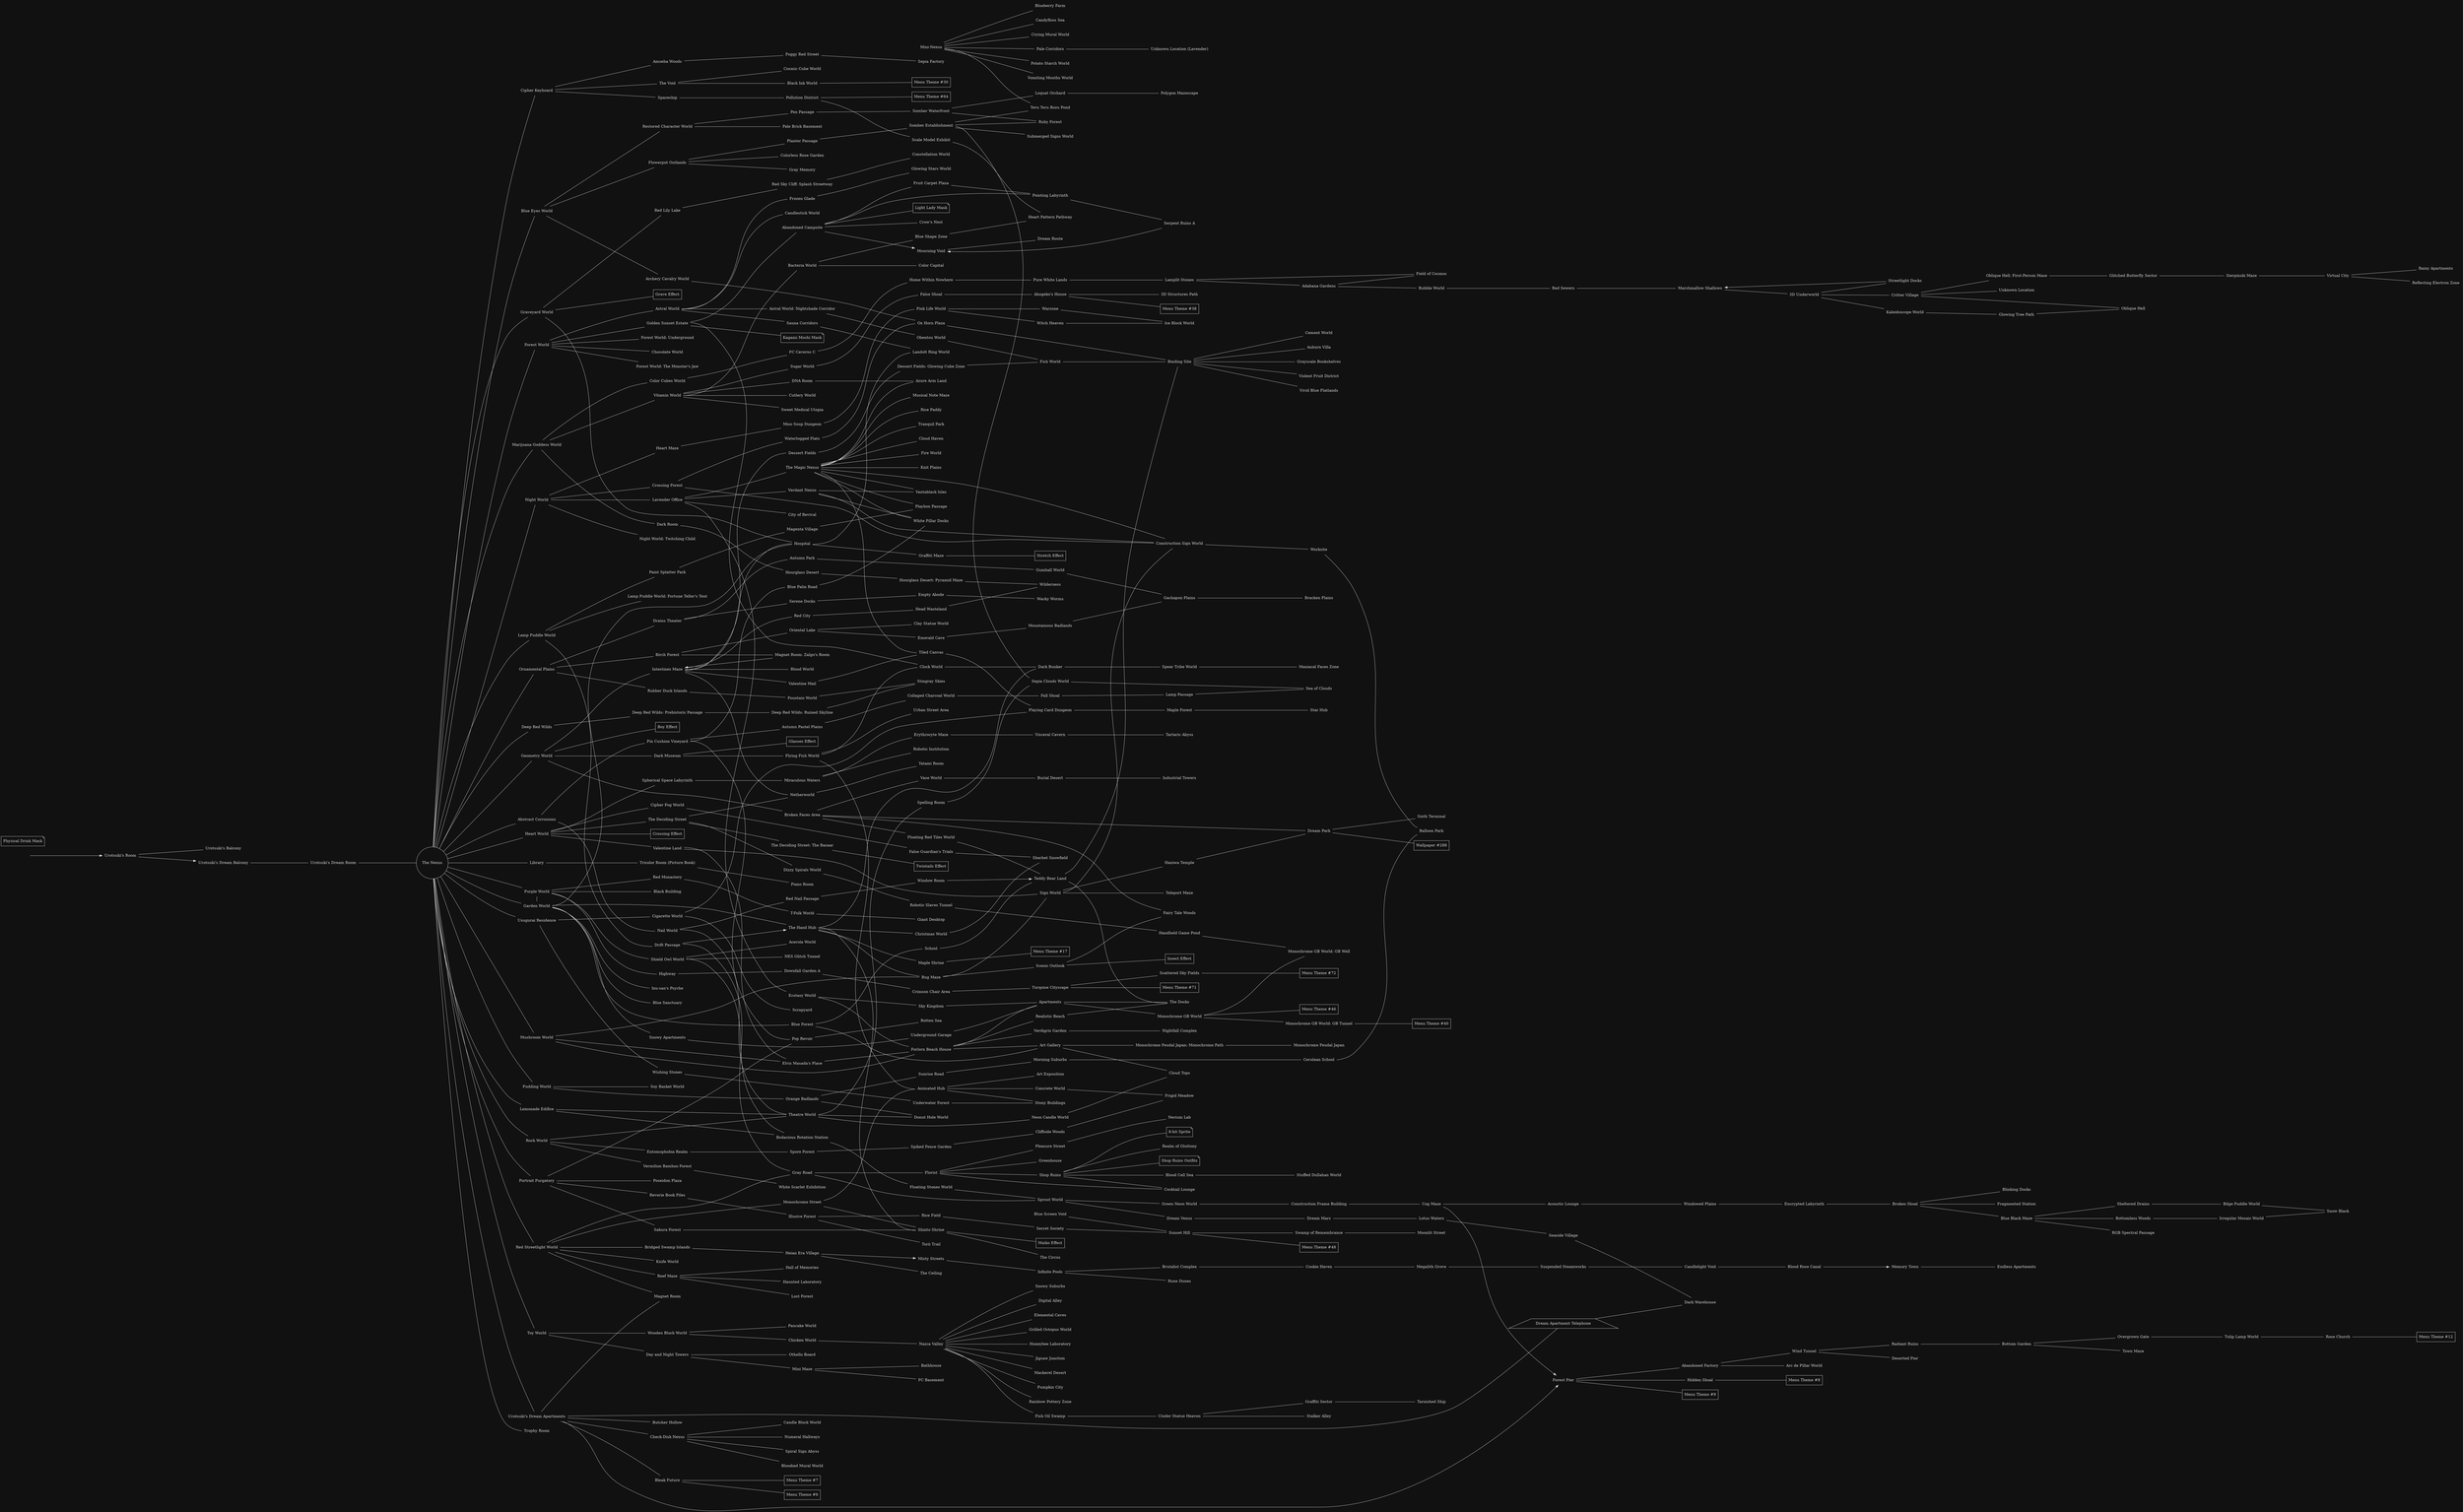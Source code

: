 graph G 
{         
    center=true
    fontname="Courier-Sans"
    bgcolor="#111111"
    ranksep=3
    rankdir=LR
    mclimit=100
    overlap=false

    node[
    shape=plaintext,
    fontcolor="#dddddd",
    color="#dddddd"
    ]

    edge[
    color="#dddddd"
    ]
    
    "The Nexus"[shape=circle]

    "Boy Effect"[shape=box]
    "Crossing Effect"[shape=box]
    "Glasses Effect"[shape=box]
    "Grave Effect"[shape=box]
    "Stretch Effect"[shape=box]
    "Twintails Effect"[shape=box]
    "Insect Effect"[shape=box]

    "Maiko Effect"[shape=box]

    "Kagami Mochi Mask"[shape=note]
    "Light Lady Mask"[shape=note]
    "Physical Drink Mask"[shape=note]
    "Shop Ruins Outfits"[shape=note]
    "8-bit Sprite"[shape=note]

    "Menu Theme #6"[shape=box]
    "Menu Theme #7"[shape=box]
    "Menu Theme #8"[shape=box]
    "Menu Theme #9"[shape=box]
    "Menu Theme #12"[shape=box]
    "Menu Theme #17"[shape=box]
    "Menu Theme #30"[shape=box]
    "Menu Theme #38"[shape=box]
    "Menu Theme #40"[shape=box]
    "Menu Theme #46"[shape=box]
    "Menu Theme #48"[shape=box]
    "Menu Theme #64"[shape=box]
    "Menu Theme #71"[shape=box]
    "Menu Theme #72"[shape=box]

    "Wallpaper #288"[shape=box]

    "Dream Apartment Telephone"[shape=trapezium]
    
    //Connections :D

    " " -- "Urotsuki's Room"[dir=forward]
    "Urotsuki's Room" -- "Urotsuki's Balcony"
    "Urotsuki's Room" -- "Urotsuki's Dream Balcony" [dir=forward]
    "Urotsuki's Dream Balcony" -- "Urotsuki's Dream Room"
    "Urotsuki's Dream Room" -- "The Nexus"

    "The Nexus" -- "Abstract Corrosions"
    "The Nexus" -- "Blue Eyes World"
    "The Nexus" -- "Cipher Keyboard"
    "The Nexus" -- "Deep Red Wilds"
    "The Nexus" -- "Forest World"
    "The Nexus" -- "Garden World"
    "The Nexus" -- "Geometry World"
    "The Nexus" -- "Graveyard World"
    "The Nexus" -- "Heart World"
    "The Nexus" -- "Lamp Puddle World"
    "The Nexus" -- "Lemonade Edifice"
    "The Nexus" -- "Library"
    "The Nexus" -- "Marijuana Goddess World"
    "The Nexus" -- "Mushroom World"
    "The Nexus" -- "Night World"
    "The Nexus" -- "Ornamental Plains"
    "The Nexus" -- "Portrait Purgatory"
    "The Nexus" -- "Pudding World"
    "The Nexus" -- "Purple World"
    "The Nexus" -- "Red Streetlight World"
    "The Nexus" -- "Rock World"
    "The Nexus" -- "Toy World"
    "The Nexus" -- "Urotsuki's Dream Apartments"
    "The Nexus" -- "Usugurai Residence"
    "The Nexus" -- "Trophy Room"

    {rank=same; "Abstract Corrosions", "Blue Eyes World", "Cipher Keyboard", "Deep Red Wilds", "Forest World", "Garden World", "Geometry World", "Graveyard World", "Heart World",
    "Lamp Puddle World", "Lemonade Edifice", "Library", "Marijuana Goddess World", "Mushroom World", "Night World", "Ornamental Plains", "Portrait Purgatory", "Pudding World",
    "Purple World", "Red Streetlight World", "Rock World", "Toy World", "Urotsuki's Dream Apartments", "Usugurai Residence", "Trophy Room"}

    "3D Underworld" -- "Critter Village"
    "3D Underworld" -- "Kaleidoscope World"
    "3D Underworld" -- "Streetlight Docks"

    "Abandoned Campsite" -- "Crow's Nest"
    "Abandoned Campsite" -- "Fruit Carpet Plaza"
    "Abandoned Campsite" -- "Mourning Void"[dir=forward]
    "Abandoned Campsite" -- "Pointing Labyrinth"
    "Abandoned Campsite" -- "Light Lady Mask"
    
    "Abandoned Factory" -- "Arc de Pillar World"
    "Abandoned Factory" -- "Wind Tunnel"

    "Abstract Corrosions" -- "Nail World"
    "Abstract Corrosions" -- "Pin Cushion Vineyard"

    "Adabana Gardens" -- "Bubble World"
    "Adabana Gardens" -- "Field of Cosmos"

    "Acoustic Lounge" -- "Windowed Plains"

    "Ahogeko's House" -- "3D Structures Path"
    "Ahogeko's House" -- "Menu Theme #38"
    
    "Amoeba Woods" -- "Foggy Red Street"

    "Animated Hub" -- "Art Exposition"
    "Animated Hub" -- "Concrete World"
    "Animated Hub" -- "Stony Buildings"

    "Apartments" -- "Monochrome GB World"
    "Apartments" -- "The Docks"

    "Archery Cavalry World" -- "Ox Horn Plaza"

    "Art Gallery" -- "Cloud Tops"
    "Art Gallery" -- "Monochrome Feudal Japan: Monochrome Path"

    "Astral World" -- "Frozen Glade"
    "Astral World" -- "Sauna Corridors"
    "Astral World" -- "Astral World: Nightshade Corridor"
    "Astral World" -- "Candlestick World"

    "Astral World: Nightshade Corridor" -- "Obentou World"

    "Autumn Park" -- "Gumball World"

    "Autumn Pastel Plains" -- "Collaged Charcoal World"

    "Bacteria World" -- "Blue Shape Zone"
    "Bacteria World" -- "Color Capital"

    "Bilge Puddle World" -- "Snow Black"

    "Binding Site" -- "Auburn Villa"
    "Binding Site" -- "Grayscale Bookshelves"
    "Binding Site" -- "Violent Fruit District"
    "Binding Site" -- "Vivid Blue Flatlands"
    "Binding Site" -- "Cement World"

    "Birch Forest" -- "Magnet Room: Zalgo's Room"
    "Birch Forest" -- "Oriental Lake"

    "Black Ink World" -- "Menu Theme #30"

    "Bleak Future" -- "Menu Theme #6"
    "Bleak Future" -- "Menu Theme #7"

    "Blood Cell Sea" -- "Stuffed Dullahan World"

    "Blood Rose Canal" -- "Memory Town"[dir=forward]

    "Blue Black Maze" -- "Bottomless Woods"
    "Blue Black Maze" -- "RGB Spectral Passage"
    "Blue Black Maze" -- "Sheltered Drains"

    "Blue Eyes World" -- "Archery Cavalry World"
    "Blue Eyes World" -- "Flowerpot Outlands"
    "Blue Eyes World" -- "Restored Character World"
	
    "Blue Forest" -- "Art Gallery"
    "Blue Forest" -- "School"

    "Blue Palm Road" -- "White Pillar Docks"

    "Blue Screen Void" -- "Sunset Hill"

    "Blue Shape Zone" -- "Heart Pattern Pathway"

    "Bodacious Rotation Station" -- "Floating Stones World"
    
    "Bottom Garden" -- "Overgrown Gate"
    "Bottom Garden" -- "Town Maze"

    "Bottomless Woods" -- "Irregular Mosaic World"

    "Bridged Swamp Islands" -- "Heian Era Village"

    "Broken Faces Area" -- "Dream Park"
    "Broken Faces Area" -- "Fairy Tale Woods"
    "Broken Faces Area" -- "Floating Red Tiles World"
    "Broken Faces Area" -- "Vase World"

    "Broken Shoal" -- "Blinking Docks"
    "Broken Shoal" -- "Blue Black Maze"
    "Broken Shoal" -- "Fragmented Station"

    "Brutalist Complex" -- "Cookie Haven"

    "Bubble World" -- "Red Sewers"

    "Bug Maze" -- "Scenic Outlook"
    "Bug Maze" -- "Sign World"

    "Burial Desert" -- "Industrial Towers"

    "Candlelight Void" -- "Blood Rose Canal"

    "Cerulean School" -- "Balloon Park"

    "Check-Disk Nexus" -- "Bloodied Mural World"
    "Check-Disk Nexus" -- "Candle Block World"
    "Check-Disk Nexus" -- "Numeral Hallways"
    "Check-Disk Nexus" -- "Spiral Sign Abyss"

    "Chicken World" -- "Nazca Valley"

    "Christmas World" -- "Sherbet Snowfield"
    
    "Cigarette World" -- "Playing Card Dungeon"
    "Cigarette World" -- "Scrapyard"

    "Cinder Statue Heaven" -- "Graffiti Sector"
    "Cinder Statue Heaven" -- "Stalker Alley"

    "Cipher Fog World" -- "False Guardian's Trials"

    "Cipher Keyboard" -- "Amoeba Woods"
    "Cipher Keyboard" -- "Spaceship"
    "Cipher Keyboard" -- "The Void"

    "Cliffside Woods" -- "Frigid Meadow"

    "Clock World" -- "Dark Bunker"
    "Flying Fish World" -- "Clock World"
   
    "Cog Maze" -- "Acoustic Lounge"
    "Cog Maze" -- "Forest Pier"[dir=forward]

    "Collaged Charcoal World" -- "Fall Shoal"

    "Color Cubes World" -- "FC Caverns C"

    "Concrete World" -- "Frigid Meadow"
    
    "Construction Frame Building" -- "Cog Maze"
    "Construction Sign World" -- "Worksite"

    "Cookie Haven" -- "Megalith Grove"

    "Crimson Chair Area" -- "Turqoise Cityscape"

    "Critter Village" -- "Oblique Hell"
    "Critter Village" -- "Oblique Hell: First-Person Maze"
    "Critter Village" -- "Unknown Location"
    
    "Crossing Forest" -- "Construction Sign World"
    "Crossing Forest" -- "Waterlogged Flats"

    "Dark Bunker" -- "Spear Tribe World"

    "Dark Museum" -- "Flying Fish World"
    "Dark Museum" -- "Glasses Effect"

    "Dark Room" -- "Hourglass Desert"

    "Day and Night Towers" -- "Mini Maze"
    "Day and Night Towers" -- "Othello Board"

    "Deep Red Wilds" -- "Deep Red Wilds: Prehistoric Passage"

    "Deep Red Wilds: Prehistoric Passage" -- "Deep Red Wilds: Ruined Skyline"

    "Deep Red Wilds: Ruined Skyline" -- "Stingray Skies"
    
    "Dessert Fields" -- "Dessert Fields: Glowing Cube Zone"

    "Dessert Fields: Glowing Cube Zone" -- "Fish World"

    "Dizzy Spirals World" -- "Robotic Slaves Tunnel"

    "DNA Room" -- "Azure Arm Land"

    "Downfall Garden A" -- "Crimson Chair Area"

    "Drains Theater" -- "Autumn Park"
    "Drains Theater" -- "Serene Docks"

    "Dream Apartment Telephone" -- "Dark Warehouse"

    "Dream Mars" -- "Lotus Waters"

    "Dream Park" -- "Sixth Terminal"
    "Dream Park" -- "Wallpaper #288"

    "Dream Venus" -- "Dream Mars"

    "Drift Passage" -- "Gray Road"
    "Drift Passage" -- "The Hand Hub"[dir=forward]

    "Ecstasy World" -- "Forlorn Beach House"
    "Ecstasy World" -- "Sky Kingdom"

    "Elvis Masada's Place" -- "Forlorn Beach House"

    "Emerald Cave" -- "Mountainous Badlands"

    "Empty Abode" -- "Wacky Worms"

    "Encrypted Labyrinth" -- "Broken Shoal"

    "Entomophobia Realm" -- "Spore Forest"

    "Erythrocyte Maze" -- "Visceral Cavern"

    "False Guardian's Trials" -- "Sherbet Snowfield"

    "Fall Shoal" -- "Lamp Passage"

    "False Shoal" -- "Ahogeko's House"

    "FC Caverns C" -- "Home Within Nowhere"

    "Fish Oil Swamp" -- "Cinder Statue Heaven"

    "Fish World" -- "Binding Site"
    
    "Floating Red Tiles World" -- "Teddy Bear Land"

    "Floating Stones World" -- "Sprout World"

    "Florist" -- "Cocktail Lounge"
    "Florist" -- "Greenhouse"
    "Florist" -- "Pleasure Street"
    "Florist" -- "Shop Ruins"

    "Flowerpot Outlands" -- "Colorless Rose Garden"
    "Flowerpot Outlands" -- "Gray Memory"
    "Flowerpot Outlands" -- "Planter Passage"

    "Flying Fish World" -- "Animated Hub"
    "Flying Fish World" -- "Urban Street Area"
    
    "Foggy Red Street" -- "Sepia Factory"
    
    "Forest Pier" -- "Abandoned Factory"
    "Forest Pier" -- "Hidden Shoal"
    "Forest Pier" -- "Menu Theme #9"

    "Forest World" -- "Astral World"
    "Forest World" -- "Chocolate World"
    "Forest World" -- "Golden Sunset Estate"
    "Forest World" -- "Forest World: The Monster's Jaw"
    "Forest World" -- "Forest World: Underground"
    "Physical Drink Mask"

    "Forlorn Beach House" -- "Apartments"
    "Forlorn Beach House" -- "Art Gallery"
    "Forlorn Beach House" -- "Realistic Beach"
    "Forlorn Beach House" -- "Verdigris Garden"

    "Fountain World" -- "Stingray Skies"

    "Frozen Glade" -- "Glowing Stars World"

    "Fruit Carpet Plaza" -- "Pointing Labyrinth"

    "Gachapon Plains" -- "Bracken Plains"

    "Garden World" -- "Blue Forest"
    "Garden World" -- "Blue Sanctuary"
    "Garden World" -- "Hospital"
    "Garden World" -- "Inu-san's Psyche"
    "Garden World" -- "Snowy Apartments"
    "Garden World" -- "The Hand Hub"

    "Geometry World" -- "Boy Effect"
    "Geometry World" -- "Broken Faces Area"
    "Geometry World" -- "Dark Museum"
    "Geometry World" -- "Intestines Maze"
    
    "Glitched Butterfly Sector" -- "Sierpinski Maze"

    "Glowing Tree Path" -- "Oblique Hell"
    
    "Golden Sunset Estate" -- "Abandoned Campsite"
    "Golden Sunset Estate" -- "Clock World"
    "Golden Sunset Estate" -- "Kagami Mochi Mask"

    "Graffiti Maze" -- "Stretch Effect"

    "Graffiti Sector" -- "Tarnished Ship"

    "Graveyard World" -- "Grave Effect"
    "Graveyard World" -- "Hospital"
    "Graveyard World" -- "Red Lily Lake"
   
    "Gray Road" -- "Florist"
    "Gray Road" -- "Sprout World"

    "Green Neon World" -- "Construction Frame Building"

    "Gumball World" -- "Gachapon Plains"
    
    "Handheld Game Pond" -- "Monochrome GB World: GB Well"
    
    "Haniwa Temple" -- "Dream Park"

    "Head Wasteland" -- "Wilderness"    

    "Heart Maze" -- "Miso Soup Dungeon"
   
    "Heart World" -- "Cipher Fog World"
    "Heart World" -- "Spherical Space Labyrinth"
    "Heart World" -- "The Deciding Street"
    "Heart World" -- "Valentine Land"
    "Heart World" -- "Crossing Effect"

    "Heian Era Village" -- "Misty Streets"[dir=forward]
    "Heian Era Village" -- "The Ceiling"

    "Hidden Shoal" -- "Menu Theme #8"

    "Highway" -- "Downfall Garden A"

    "Home Within Nowhere" -- "Pure White Lands"
    
    "Hospital" -- "Graffiti Maze"
    "Hospital" -- "Landolt Ring World"

    "Hourglass Desert" -- "Hourglass Desert: Pyramid Maze" 

    "Hourglass Desert: Pyramid Maze" -- "Wilderness"

    "Illusive Forest" -- "Rice Field"
    "Illusive Forest" -- "Torii Trail"

    "Infinite Pools" -- "Brutalist Complex"
    "Infinite Pools" -- "Rune Dunes"

    "Intestines Maze" -- "Blood World"
    "Intestines Maze" -- "Dessert Fields"
    "Intestines Maze" -- "Hospital"
    "Intestines Maze" -- "Magnet Room: Zalgo's Room"[dir=back] 
    "Intestines Maze" -- "Netherworld"
    "Intestines Maze" -- "Red City"
    "Intestines Maze" -- "Valentine Mail"

    "Irregular Mosaic World" -- "Snow Black"

    "Kaleidoscope World" -- "Glowing Tree Path"

    "Lamp Passage" -- "Sea of Clouds"

    "Lamp Puddle World" -- "Drift Passage"
    "Lamp Puddle World" -- "Lamp Puddle World: Fortune Teller's Tent"
    "Lamp Puddle World" -- "Paint Splatter Park"

    "Lamplit Stones" -- "Adabana Gardens"
    "Lamplit Stones" -- "Field of Cosmos"

    "Lavender Office" -- "City of Revival"
    "Lavender Office" -- "Ecstasy World"
    "Lavender Office" -- "The Magic Nexus"
    "Lavender Office" -- "Verdant Nexus"
    
    "Lemonade Edifice" -- "Bodacious Rotation Station"
    "Lemonade Edifice" -- "Theatre World"

    "Library" -- "Tricolor Room (Picture Book)"

    "Loquat Orchard" -- "Polygon Mazescape"

    "Lotus Waters" -- "Seaside Village"

    "Magenta Village" -- "Playbox Passage"
    
    "Maple Forest" -- "Star Hub"

    "Maple Shrine" -- "Menu Theme #17"

    "Marijuana Goddess World" -- "Color Cubes World"
    "Marijuana Goddess World" -- "Dark Room"
    "Marijuana Goddess World" -- "Vitamin World"

    "Marshmallow Shallows" -- "3D Underworld"

    "Megalith Grove" -- "Suspended Steamworks"

    "Memory Town" -- "Endless Apartments"

    "Mini Maze" -- "Bathhouse"
    "Mini Maze" -- "FC Basement"

    "Mini-Nexus" -- "Blueberry Farm"
    "Mini-Nexus" -- "Candyfloss Sea"
    "Mini-Nexus" -- "Crying Mural World"
    "Mini-Nexus" -- "Pale Corridors"
    "Mini-Nexus" -- "Potato Starch World"
    "Mini-Nexus" -- "Teru Teru Bozu Pond"
    "Mini-Nexus" -- "Vomiting Mouths World"

    "Miraculous Waters" -- "Erythrocyte Maze"
    "Miraculous Waters" -- "Robotic Institution"

    "Miso Soup Dungeon" -- "Pink Life World"

    "Misty Streets" -- "Infinite Pools"
    
    "Monochrome Feudal Japan: Monochrome Path" -- "Monochrome Feudal Japan"

    "Monochrome GB World" -- "Menu Theme #46"
    "Monochrome GB World" -- "Monochrome GB World: GB Tunnel"
    "Monochrome GB World" -- "Monochrome GB World: GB Well"
    
    "Monochrome GB World: GB Tunnel" -- "Menu Theme #40"

    "Monochrome Street" -- "Animated Hub"
    "Monochrome Street" -- "Shinto Shrine"

    "Moonlit Street" "Mini-Nexus"

    "Morning Suburbs" -- "Cerulean School"

    "Mountainous Badlands" -- "Gachapon Plains"

    "Mourning Void" -- "Dream Route"
    "Mourning Void" -- "Serpent Ruins A"[dir=back]

    "Mushroom World" -- "Bug Maze"
    "Mushroom World" -- "Elvis Masada's Place"
    "Mushroom World" -- "Forlorn Beach House"

    "Nail World" -- "Red Nail Passage"
    "Nail World" -- "Theatre World"

    "Nazca Valley" -- "Digital Alley"
    "Nazca Valley" -- "Elemental Caves"
    "Nazca Valley" -- "Fish Oil Swamp"
    "Nazca Valley" -- "Grilled Octopus World"
    "Nazca Valley" -- "Honeybee Laboratory"
    "Nazca Valley" -- "Jigsaw Junction"
    "Nazca Valley" -- "Mackerel Desert"
    "Nazca Valley" -- "Pumpkin City"
    "Nazca Valley" -- "Rainbow Pottery Zone"
    "Nazca Valley" -- "Snowy Suburbs"
    
    "Neon Candle World" -- "Cloud Tops"

    "Netherworld" -- "Tatami Room"

    "Night World" -- "Crossing Forest"
    "Night World" -- "Heart Maze"
    "Night World" -- "Lavender Office"
    "Night World" -- "Night World: Twitching Child"

    "Obentou World" -- "Fish World"

    "Oblique Hell: First-Person Maze" -- "Glitched Butterfly Sector"

    "Orange Badlands" -- "Donut Hole World"
    "Orange Badlands" -- "Sunrise Road"

    "Oriental Lake" -- "Clay Statue World"
    "Oriental Lake" -- "Emerald Cave"

    "Ornamental Plains" -- "Birch Forest"
    "Ornamental Plains" -- "Drains Theater"
    "Ornamental Plains" -- "Rubber Duck Islands"
    
    "Overgrown Gate" -- "Tulip Lamp World"

    "Ox Horn Plaza" -- "Binding Site"

    "Paint Splatter Park" -- "Magenta Village"

    "Pale Corridors" -- "Unknown Location (Lavender)"

    "Pen Passage" -- "Somber Waterfront"

    "Pin Cushion Vineyard" -- "Autumn Pastel Plains"
    "Pin Cushion Vineyard" -- "Blue Palm Road"
    "Pin Cushion Vineyard" -- "Pop Revoir"

    "Pink Life World" -- "Warzone"
    "Pink Life World" -- "Witch Heaven"

    "Planter Passage" -- "Somber Establishment"
    
    "Playing Card Dungeon" -- "Maple Forest"

    "Pleasure Street" -- "Nerium Lab"

    "Pointing Labyrinth" -- "Serpent Ruins A"
    
    "Pollution District" -- "Scale Model Exhibit"
    "Pollution District" -- "Menu Theme #64"

    "Pop Revoir" -- "Rotten Sea"
    
    "Portrait Purgatory" -- "Pop Revoir"
    "Portrait Purgatory" -- "Poseidon Plaza"
    "Portrait Purgatory" -- "Reverie Book Piles"
    "Portrait Purgatory" -- "Sakura Forest"

    "Pudding World" -- "Orange Badlands"
    "Pudding World" -- "Soy Basket World"

    "Pure White Lands" -- "Lamplit Stones"

    "Purple World" -- "Black Building"
    "Purple World" -- "Garden World"
    "Purple World" -- "Highway"
    "Purple World" -- "Red Monastery"
    "Purple World" -- "Shield Owl World"
    
    "Radiant Ruins" -- "Bottom Garden"

    "Realistic Beach" -- "The Docks"

    "Red City" -- "Head Wasteland"

    "Red Lily Lake" -- "Red Sky Cliff: Splash Streetway"
    
    "Red Nail Passage" -- "Window Room"

    "Red Monastery" -- "T-Folk World"

    "Red Sewers" -- "Marshmallow Shallows"

    "Red Sky Cliff: Splash Streetway" -- "Constellation World"
   
    "Red Streetlight World" -- "Bridged Swamp Islands"
    "Red Streetlight World" -- "Gray Road"
    "Red Streetlight World" -- "Knife World"
    "Red Streetlight World" -- "Magnet Room"
    "Red Streetlight World" -- "Monochrome Street"
    "Red Streetlight World" -- "Reef Maze"

    "Reef Maze" -- "Hall of Memories"
    "Reef Maze" -- "Haunted Laboratory"
    "Reef Maze" -- "Lost Forest"

    "Restored Character World" -- "Pale Brick Basement"
    "Restored Character World" -- "Pen Passage"

    "Reverie Book Piles" -- "Illusive Forest"

    "Rice Field" -- "Secret Society"

    "Robotic Slaves Tunnel" -- "Handheld Game Pond"

    "Rock World" -- "Entomophobia Realm"
    "Rock World" -- "Theatre World"
    "Rock World" -- "Vermilion Bamboo Forest"
    
    "Rose Church" -- "Menu Theme #12"

    "Rubber Duck Islands" -- "Fountain World"

    "Sakura Forest" -- "Shinto Shrine"

    "Sauna Corridors" -- "Landolt Ring World"

    "Scale Model Exhibit" -- "Heart Pattern Pathway"

    "Scattered Sky Fields" -- "Menu Theme #72"

    "Scenic Outlook" -- "Fairy Tale Woods"
    "Scenic Outlook" -- "Insect Effect"

    "School" -- "Teddy Bear Land"

    "Seaside Village" -- "Dark Warehouse"

    "Secret Society" -- "Sunset Hill"

    "Sepia Clouds World" -- "Sea of Clouds"

    "Serene Docks" -- "Empty Abode"

    "Sheltered Drains" -- "Bilge Puddle World"

    "Shield Owl World" -- "Acerola World"
    "Shield Owl World" -- "Bodacious Rotation Station"
    "Shield Owl World" -- "NES Glitch Tunnel"

    "Shinto Shrine" -- "Maiko Effect"
    "Shinto Shrine" -- "The Circus"
   
    "Shop Ruins" -- "Blood Cell Sea"
    "Shop Ruins" -- "Cocktail Lounge"
    "Shop Ruins" -- "Realm of Gluttony"
    "Shop Ruins" -- "Shop Ruins Outfits"
    "Shop Ruins" -- "8-bit Sprite"

    "Sierpinski Maze" -- "Virtual City"

    "Sign World" -- "Construction Sign World"
    "Sign World" -- "Haniwa Temple"
    "Sign World" -- "Teleport Maze"

    "Sky Kingdom" -- "Apartments"

    "Snowy Apartments" -- "Underground Garage"

    "Somber Establishment" -- "Ruby Forest"
    "Somber Establishment" -- "Sepia Clouds World"
    "Somber Establishment" -- "Submerged Signs World"
    "Somber Establishment" -- "Teru Teru Bozu Pond"

    "Somber Waterfront" -- "Loquat Orchard"
    "Somber Waterfront" -- "Ruby Forest"

    "Spaceship" -- "Pollution District"
    
    "Spear Tribe World" -- "Maniacal Faces Zone"

    "Spelling Room" -- "Sepia Clouds World"

    "Spherical Space Labyrinth" -- "Miraculous Waters"

    "Spiked Fence Garden" -- "Cliffside Woods"

    "Spore Forest" -- "Spiked Fence Garden"

    "Sprout World" -- "Dream Venus"
    "Sprout World" -- "Green Neon World"

    "Streetlight Docks" -- "Marshmallow Shallows"[dir=forward]

    "Sugar World" -- "False Shoal"

    "Sunrise Road" -- "Morning Suburbs"

    "Sunset Hill" -- "Menu Theme #48"
    "Sunset Hill" -- "Swamp of Remembrance"

    "Suspended Steamworks" -- "Candlelight Void"

    "Swamp of Remembrance" -- "Moonlit Street"
    
    "Teddy Bear Land" -- "Binding Site"
    "Teddy Bear Land" -- "The Docks"
    
    "T-Folk World" -- "Giant Desktop"

    "The Deciding Street" -- "Netherworld"
    "The Deciding Street" -- "Dizzy Spirals World"
    "The Deciding Street" -- "The Deciding Street: The Bazaar"
    
    "The Deciding Street: The Bazaar" -- "Twintails Effect"
   
    "The Hand Hub" -- "Bug Maze"
    "The Hand Hub" -- "Christmas World"
    "The Hand Hub" -- "Dark Bunker"
    "The Hand Hub" -- "Maple Shrine"
    "The Hand Hub" -- "Shinto Shrine"

    "The Magic Nexus" -- "Azure Arm Land"
    "The Magic Nexus" -- "Cloud Haven"
    "The Magic Nexus" -- "Construction Sign World"
    "The Magic Nexus" -- "Fire World"
    "The Magic Nexus" -- "Knit Plains"
    "The Magic Nexus" -- "Musical Note Maze"
    "The Magic Nexus" -- "Playbox Passage"
    "The Magic Nexus" -- "Rice Paddy"
    "The Magic Nexus" -- "Tiled Canvas"
    "The Magic Nexus" -- "Tranquil Park"
    "The Magic Nexus" -- "Vantablack Isles"
    "The Magic Nexus" -- "White Pillar Docks"
    
    "The Void" -- "Black Ink World"
    "The Void" -- "Cosmic Cube World"

    "Theatre World"  -- "Donut Hole World" 
    "Theatre World" -- "Neon Candle World"
    "Theatre World" -- "Spelling Room"
    
    "Tiled Canvas" -- "Playing Card Dungeon"

    "Toy World" -- "Day and Night Towers"
    "Toy World" -- "Wooden Block World"

    "Tricolor Room (Picture Book)" -- "Piano Room"
    
    "Tulip Lamp World" -- "Rose Church"

    "Turqoise Cityscape" -- "Menu Theme #71"
    "Turqoise Cityscape" -- "Scattered Sky Fields"

    "Underground Garage" -- "Apartments" 

    "Underwater Forest" -- "Stony Buildings"

    "Urotsuki's Dream Apartments" -- "Bleak Future"
    "Urotsuki's Dream Apartments" -- "Butcher Hollow"
    "Urotsuki's Dream Apartments" -- "Check-Disk Nexus"
    "Urotsuki's Dream Apartments" -- "Dream Apartment Telephone"
    "Urotsuki's Dream Apartments" -- "Forest Pier"[dir=forward]
    "Urotsuki's Dream Apartments" -- "Magnet Room"
    
    "Usugurai Residence" -- "Cigarette World"
    "Usugurai Residence" -- "Wishing Stones"
    
    "Valentine Land" -- "Elvis Masada's Place"
    "Valentine Land" -- "Sign World"

    "Valentine Mail" -- "Tiled Canvas"

    "Vase World" -- "Burial Desert"

    "Verdant Nexus" -- "Construction Sign World"
    "Verdant Nexus" -- "Vantablack Isles"
    "Verdant Nexus" -- "White Pillar Docks"

    "Verdigris Garden" -- "Nightfall Complex"

    "Vermilion Bamboo Forest" -- "White Scarlet Exhibition"

    "Virtual City" -- "Rainy Apartments"
    "Virtual City" -- "Reflecting Electron Zone"

    "Visceral Cavern" -- "Tartaric Abyss"

    "Vitamin World" -- "Bacteria World"
    "Vitamin World" -- "Cutlery World"
    "Vitamin World" -- "DNA Room"
    "Vitamin World" -- "Sweet Medical Utopia"
    "Vitamin World" -- "Sugar World"

    "Warzone" -- "Ice Block World"

    "Waterlogged Flats" -- "Ox Horn Plaza"
    
    "Wind Tunnel" -- "Deserted Pier"
    "Wind Tunnel" -- "Radiant Ruins"

    "Window Room" -- "Teddy Bear Land"[dir=forward]

    "Windowed Plains" -- "Encrypted Labyrinth"
    
    "Wishing Stones" -- "Underwater Forest"

    "Witch Heaven" -- "Ice Block World"

    "Wooden Block World" -- "Chicken World"
    "Wooden Block World" -- "Pancake World"

    "Worksite" -- "Balloon Park"
}
